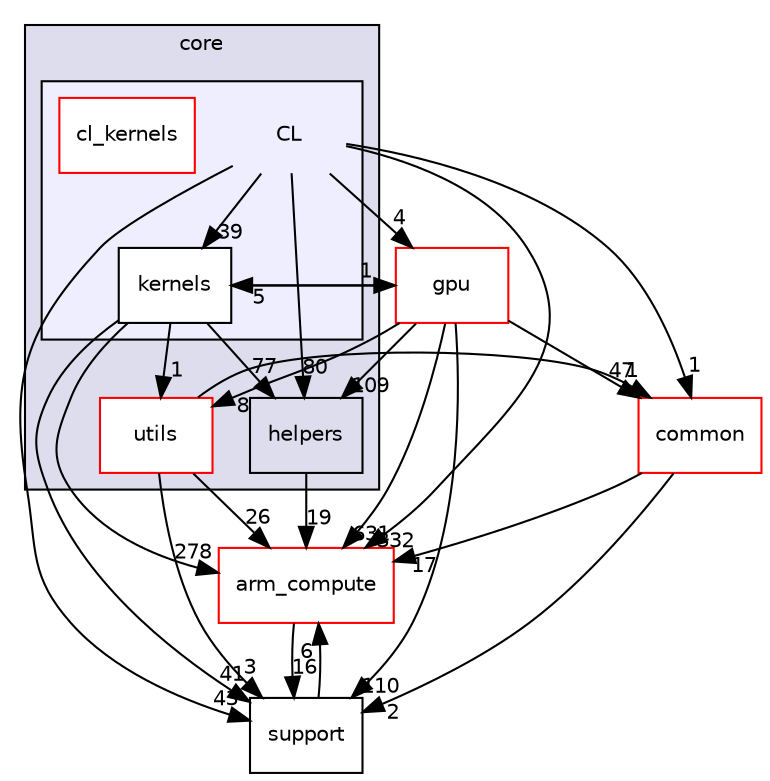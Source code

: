 digraph "src/core/CL" {
  compound=true
  node [ fontsize="10", fontname="Helvetica"];
  edge [ labelfontsize="10", labelfontname="Helvetica"];
  subgraph clusterdir_aebb8dcc11953d78e620bbef0b9e2183 {
    graph [ bgcolor="#ddddee", pencolor="black", label="core" fontname="Helvetica", fontsize="10", URL="dir_aebb8dcc11953d78e620bbef0b9e2183.xhtml"]
  dir_707aa52d67938117542c6646238d6f70 [shape=box label="helpers" URL="dir_707aa52d67938117542c6646238d6f70.xhtml"];
  dir_a8053b3d69cfefb2b2e6ec7bf9dd5c1a [shape=box label="utils" fillcolor="white" style="filled" color="red" URL="dir_a8053b3d69cfefb2b2e6ec7bf9dd5c1a.xhtml"];
  subgraph clusterdir_8c278f79c760e5c5fbd911f9870614c1 {
    graph [ bgcolor="#eeeeff", pencolor="black", label="" URL="dir_8c278f79c760e5c5fbd911f9870614c1.xhtml"];
    dir_8c278f79c760e5c5fbd911f9870614c1 [shape=plaintext label="CL"];
  dir_25885286e9dad4fa105b7b25a8031bbf [shape=box label="cl_kernels" fillcolor="white" style="filled" color="red" URL="dir_25885286e9dad4fa105b7b25a8031bbf.xhtml"];
  dir_8a6a287e420ec4de95804825506d2fde [shape=box label="kernels" fillcolor="white" style="filled" URL="dir_8a6a287e420ec4de95804825506d2fde.xhtml"];
  }
  }
  dir_214608ef36d61442cb2b0c1c4e9a7def [shape=box label="arm_compute" fillcolor="white" style="filled" color="red" URL="dir_214608ef36d61442cb2b0c1c4e9a7def.xhtml"];
  dir_5815af820a9cc9481f1d0990a0d60286 [shape=box label="support" URL="dir_5815af820a9cc9481f1d0990a0d60286.xhtml"];
  dir_cf895c1ed808af158264b2f3d8d7f8f0 [shape=box label="gpu" fillcolor="white" style="filled" color="red" URL="dir_cf895c1ed808af158264b2f3d8d7f8f0.xhtml"];
  dir_fdedb0aba14d44ce9d99bc100e026e6a [shape=box label="common" fillcolor="white" style="filled" color="red" URL="dir_fdedb0aba14d44ce9d99bc100e026e6a.xhtml"];
  dir_8c278f79c760e5c5fbd911f9870614c1->dir_214608ef36d61442cb2b0c1c4e9a7def [headlabel="332", labeldistance=1.5 headhref="dir_000018_000000.xhtml"];
  dir_8c278f79c760e5c5fbd911f9870614c1->dir_5815af820a9cc9481f1d0990a0d60286 [headlabel="43", labeldistance=1.5 headhref="dir_000018_000031.xhtml"];
  dir_8c278f79c760e5c5fbd911f9870614c1->dir_707aa52d67938117542c6646238d6f70 [headlabel="80", labeldistance=1.5 headhref="dir_000018_000033.xhtml"];
  dir_8c278f79c760e5c5fbd911f9870614c1->dir_8a6a287e420ec4de95804825506d2fde [headlabel="39", labeldistance=1.5 headhref="dir_000018_000095.xhtml"];
  dir_8c278f79c760e5c5fbd911f9870614c1->dir_cf895c1ed808af158264b2f3d8d7f8f0 [headlabel="4", labeldistance=1.5 headhref="dir_000018_000004.xhtml"];
  dir_8c278f79c760e5c5fbd911f9870614c1->dir_fdedb0aba14d44ce9d99bc100e026e6a [headlabel="1", labeldistance=1.5 headhref="dir_000018_000016.xhtml"];
  dir_8a6a287e420ec4de95804825506d2fde->dir_214608ef36d61442cb2b0c1c4e9a7def [headlabel="278", labeldistance=1.5 headhref="dir_000095_000000.xhtml"];
  dir_8a6a287e420ec4de95804825506d2fde->dir_5815af820a9cc9481f1d0990a0d60286 [headlabel="41", labeldistance=1.5 headhref="dir_000095_000031.xhtml"];
  dir_8a6a287e420ec4de95804825506d2fde->dir_707aa52d67938117542c6646238d6f70 [headlabel="77", labeldistance=1.5 headhref="dir_000095_000033.xhtml"];
  dir_8a6a287e420ec4de95804825506d2fde->dir_a8053b3d69cfefb2b2e6ec7bf9dd5c1a [headlabel="1", labeldistance=1.5 headhref="dir_000095_000049.xhtml"];
  dir_8a6a287e420ec4de95804825506d2fde->dir_cf895c1ed808af158264b2f3d8d7f8f0 [headlabel="1", labeldistance=1.5 headhref="dir_000095_000004.xhtml"];
  dir_cf895c1ed808af158264b2f3d8d7f8f0->dir_214608ef36d61442cb2b0c1c4e9a7def [headlabel="631", labeldistance=1.5 headhref="dir_000004_000000.xhtml"];
  dir_cf895c1ed808af158264b2f3d8d7f8f0->dir_fdedb0aba14d44ce9d99bc100e026e6a [headlabel="47", labeldistance=1.5 headhref="dir_000004_000016.xhtml"];
  dir_cf895c1ed808af158264b2f3d8d7f8f0->dir_707aa52d67938117542c6646238d6f70 [headlabel="109", labeldistance=1.5 headhref="dir_000004_000033.xhtml"];
  dir_cf895c1ed808af158264b2f3d8d7f8f0->dir_5815af820a9cc9481f1d0990a0d60286 [headlabel="110", labeldistance=1.5 headhref="dir_000004_000031.xhtml"];
  dir_cf895c1ed808af158264b2f3d8d7f8f0->dir_a8053b3d69cfefb2b2e6ec7bf9dd5c1a [headlabel="8", labeldistance=1.5 headhref="dir_000004_000049.xhtml"];
  dir_cf895c1ed808af158264b2f3d8d7f8f0->dir_8a6a287e420ec4de95804825506d2fde [headlabel="5", labeldistance=1.5 headhref="dir_000004_000095.xhtml"];
  dir_707aa52d67938117542c6646238d6f70->dir_214608ef36d61442cb2b0c1c4e9a7def [headlabel="19", labeldistance=1.5 headhref="dir_000033_000000.xhtml"];
  dir_214608ef36d61442cb2b0c1c4e9a7def->dir_5815af820a9cc9481f1d0990a0d60286 [headlabel="16", labeldistance=1.5 headhref="dir_000000_000031.xhtml"];
  dir_a8053b3d69cfefb2b2e6ec7bf9dd5c1a->dir_214608ef36d61442cb2b0c1c4e9a7def [headlabel="26", labeldistance=1.5 headhref="dir_000049_000000.xhtml"];
  dir_a8053b3d69cfefb2b2e6ec7bf9dd5c1a->dir_5815af820a9cc9481f1d0990a0d60286 [headlabel="3", labeldistance=1.5 headhref="dir_000049_000031.xhtml"];
  dir_a8053b3d69cfefb2b2e6ec7bf9dd5c1a->dir_fdedb0aba14d44ce9d99bc100e026e6a [headlabel="1", labeldistance=1.5 headhref="dir_000049_000016.xhtml"];
  dir_5815af820a9cc9481f1d0990a0d60286->dir_214608ef36d61442cb2b0c1c4e9a7def [headlabel="6", labeldistance=1.5 headhref="dir_000031_000000.xhtml"];
  dir_fdedb0aba14d44ce9d99bc100e026e6a->dir_214608ef36d61442cb2b0c1c4e9a7def [headlabel="17", labeldistance=1.5 headhref="dir_000016_000000.xhtml"];
  dir_fdedb0aba14d44ce9d99bc100e026e6a->dir_5815af820a9cc9481f1d0990a0d60286 [headlabel="2", labeldistance=1.5 headhref="dir_000016_000031.xhtml"];
}
